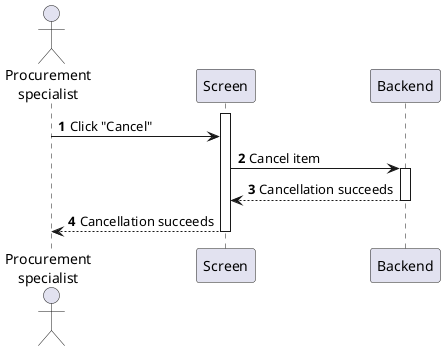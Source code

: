 @startuml purchase-order-cancel
autonumber

actor "Procurement\nspecialist" as a
participant Screen as f
participant Backend as b

activate f
a -> f : Click "Cancel"
f -> b : Cancel item
activate b
return Cancellation succeeds
f --> a : Cancellation succeeds
deactivate f
@enduml